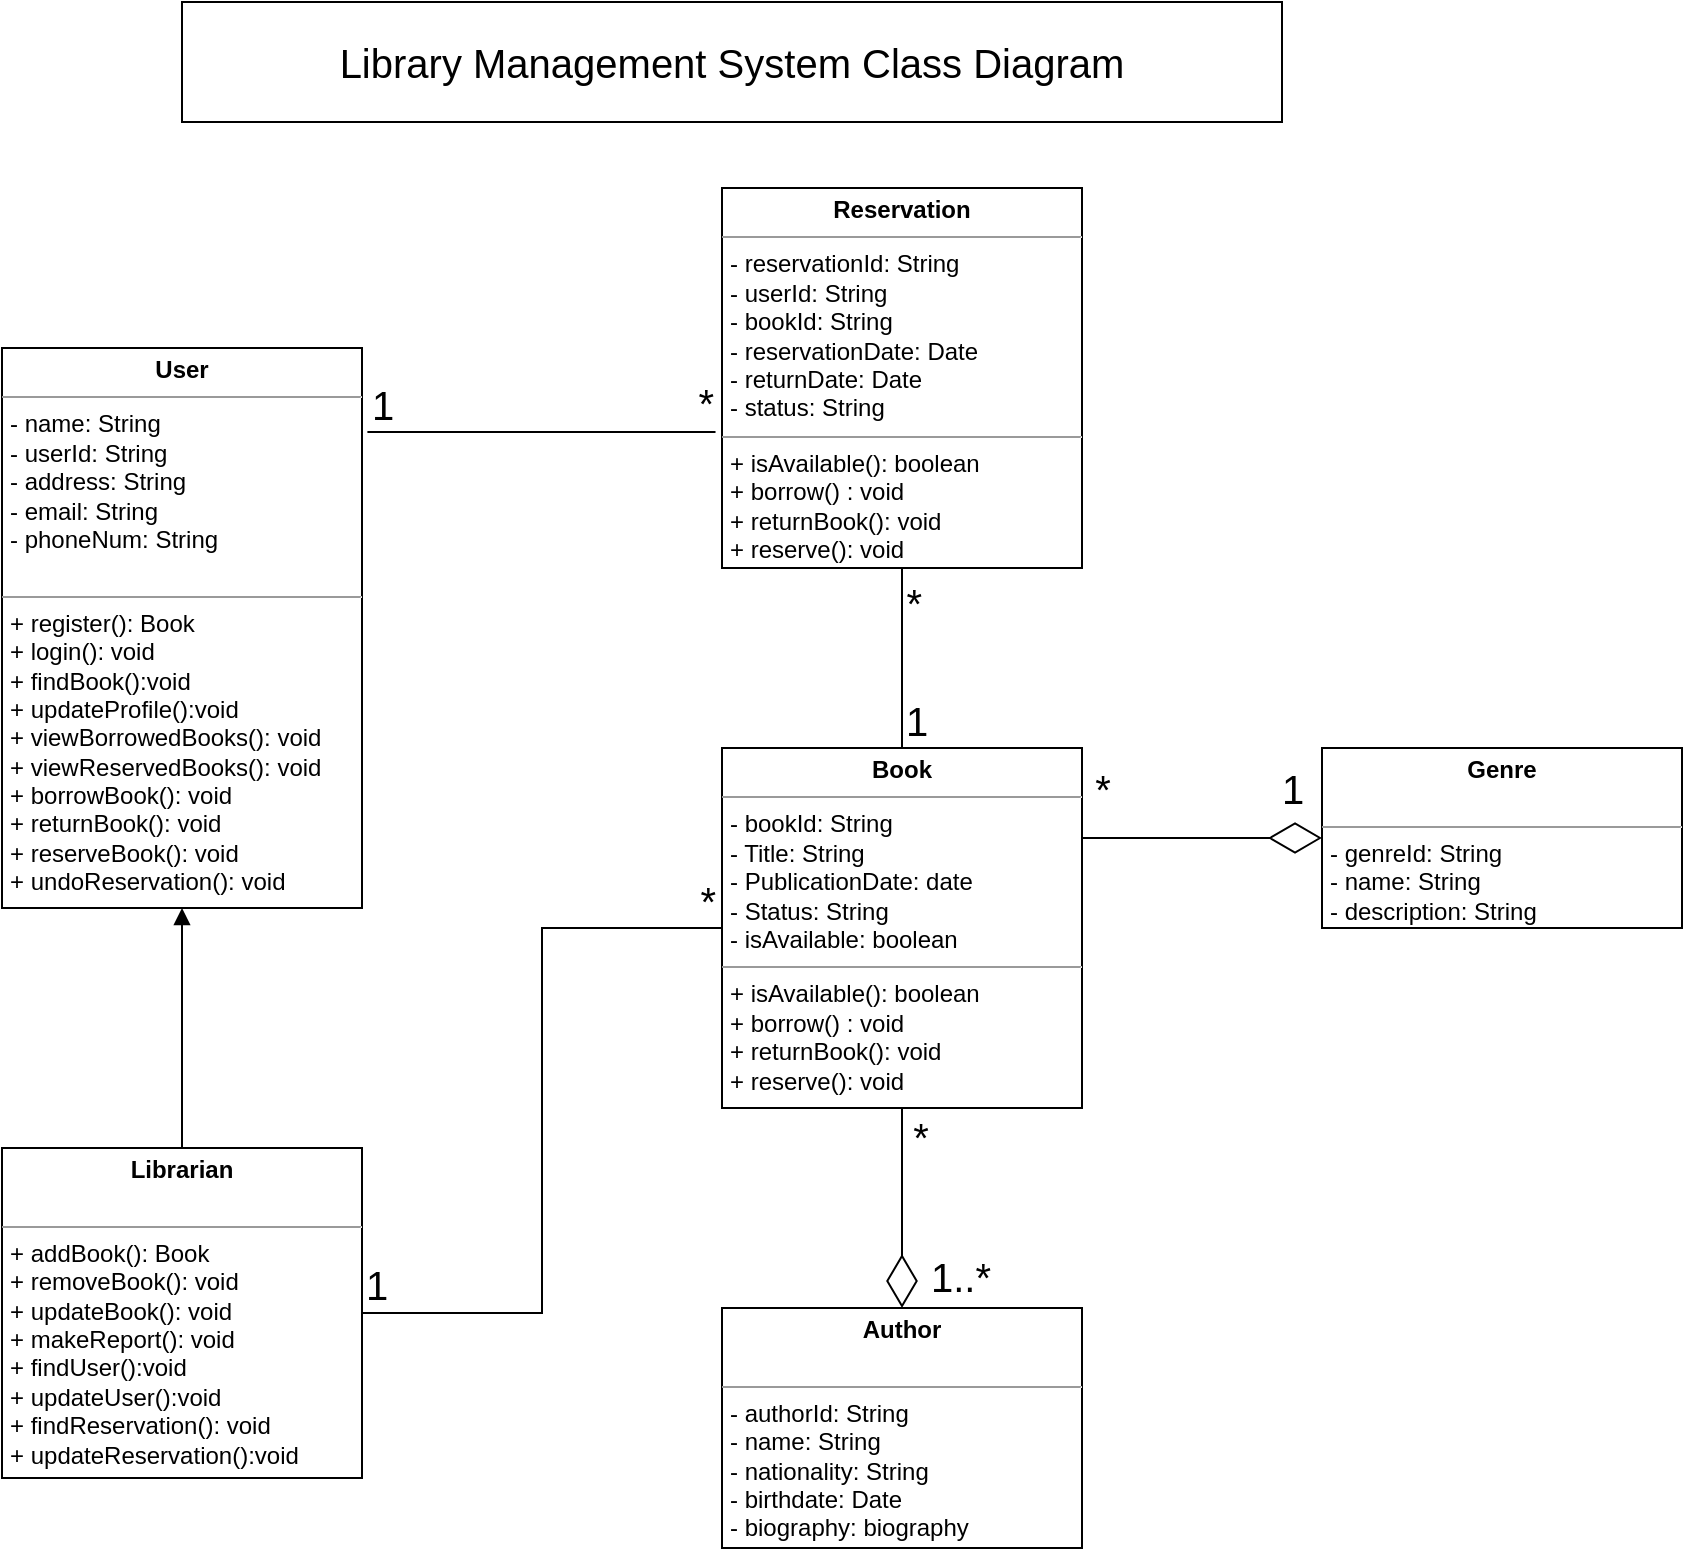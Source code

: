 <mxfile version="21.5.0" type="device">
  <diagram id="C5RBs43oDa-KdzZeNtuy" name="Page-1">
    <mxGraphModel dx="2200" dy="988" grid="1" gridSize="10" guides="1" tooltips="1" connect="1" arrows="1" fold="1" page="1" pageScale="1" pageWidth="827" pageHeight="1169" math="0" shadow="0">
      <root>
        <mxCell id="WIyWlLk6GJQsqaUBKTNV-0" />
        <mxCell id="WIyWlLk6GJQsqaUBKTNV-1" parent="WIyWlLk6GJQsqaUBKTNV-0" />
        <mxCell id="_z9-xV5HeE9Nc6WGG_bP-8" value="&lt;p style=&quot;margin:0px;margin-top:4px;text-align:center;&quot;&gt;&lt;b&gt;Book&lt;/b&gt;&lt;/p&gt;&lt;hr size=&quot;1&quot;&gt;&lt;p style=&quot;margin:0px;margin-left:4px;&quot;&gt;- bookId: String&lt;/p&gt;&lt;p style=&quot;margin:0px;margin-left:4px;&quot;&gt;- Title: String&lt;/p&gt;&lt;p style=&quot;margin:0px;margin-left:4px;&quot;&gt;- PublicationDate: date&lt;/p&gt;&lt;p style=&quot;margin:0px;margin-left:4px;&quot;&gt;- Status: String&lt;/p&gt;&lt;p style=&quot;margin:0px;margin-left:4px;&quot;&gt;- isAvailable: boolean&lt;/p&gt;&lt;hr size=&quot;1&quot;&gt;&lt;p style=&quot;margin:0px;margin-left:4px;&quot;&gt;+ isAvailable(): boolean&lt;/p&gt;&lt;p style=&quot;margin:0px;margin-left:4px;&quot;&gt;+ borrow() : void&lt;/p&gt;&lt;p style=&quot;margin:0px;margin-left:4px;&quot;&gt;+ returnBook(): void&lt;/p&gt;&lt;p style=&quot;margin:0px;margin-left:4px;&quot;&gt;+ reserve(): void&lt;/p&gt;" style="verticalAlign=top;align=left;overflow=fill;fontSize=12;fontFamily=Helvetica;html=1;whiteSpace=wrap;" vertex="1" parent="WIyWlLk6GJQsqaUBKTNV-1">
          <mxGeometry x="400" y="443" width="180" height="180" as="geometry" />
        </mxCell>
        <mxCell id="_z9-xV5HeE9Nc6WGG_bP-9" value="&lt;p style=&quot;margin:0px;margin-top:4px;text-align:center;&quot;&gt;&lt;b&gt;Reservation&lt;/b&gt;&lt;/p&gt;&lt;hr size=&quot;1&quot;&gt;&lt;p style=&quot;margin:0px;margin-left:4px;&quot;&gt;- reservationId: String&lt;br&gt;&lt;/p&gt;&lt;p style=&quot;margin:0px;margin-left:4px;&quot;&gt;- userId: String&lt;/p&gt;&lt;p style=&quot;margin:0px;margin-left:4px;&quot;&gt;- bookId: String&lt;/p&gt;&lt;p style=&quot;margin:0px;margin-left:4px;&quot;&gt;- reservationDate: Date&lt;/p&gt;&lt;p style=&quot;margin:0px;margin-left:4px;&quot;&gt;- returnDate: Date&lt;/p&gt;&lt;p style=&quot;margin:0px;margin-left:4px;&quot;&gt;- status: String&lt;/p&gt;&lt;hr size=&quot;1&quot;&gt;&lt;p style=&quot;margin:0px;margin-left:4px;&quot;&gt;+ isAvailable(): boolean&lt;/p&gt;&lt;p style=&quot;margin:0px;margin-left:4px;&quot;&gt;+ borrow() : void&lt;/p&gt;&lt;p style=&quot;margin:0px;margin-left:4px;&quot;&gt;+ returnBook(): void&lt;/p&gt;&lt;p style=&quot;margin:0px;margin-left:4px;&quot;&gt;+ reserve(): void&lt;/p&gt;" style="verticalAlign=top;align=left;overflow=fill;fontSize=12;fontFamily=Helvetica;html=1;whiteSpace=wrap;" vertex="1" parent="WIyWlLk6GJQsqaUBKTNV-1">
          <mxGeometry x="400" y="163" width="180" height="190" as="geometry" />
        </mxCell>
        <mxCell id="_z9-xV5HeE9Nc6WGG_bP-11" value="&lt;p style=&quot;margin:0px;margin-top:4px;text-align:center;&quot;&gt;&lt;b style=&quot;background-color: initial;&quot;&gt;Author&lt;/b&gt;&lt;/p&gt;&lt;br&gt;&lt;hr size=&quot;1&quot;&gt;&lt;p style=&quot;margin:0px;margin-left:4px;&quot;&gt;- authorId: String&lt;/p&gt;&lt;p style=&quot;margin:0px;margin-left:4px;&quot;&gt;- name: String&lt;/p&gt;&lt;p style=&quot;margin:0px;margin-left:4px;&quot;&gt;- nationality: String&lt;/p&gt;&lt;p style=&quot;margin:0px;margin-left:4px;&quot;&gt;- birthdate: Date&lt;/p&gt;&lt;p style=&quot;margin:0px;margin-left:4px;&quot;&gt;- biography: biography&lt;/p&gt;" style="verticalAlign=top;align=left;overflow=fill;fontSize=12;fontFamily=Helvetica;html=1;whiteSpace=wrap;" vertex="1" parent="WIyWlLk6GJQsqaUBKTNV-1">
          <mxGeometry x="400" y="723" width="180" height="120" as="geometry" />
        </mxCell>
        <mxCell id="_z9-xV5HeE9Nc6WGG_bP-12" value="&lt;p style=&quot;margin:0px;margin-top:4px;text-align:center;&quot;&gt;&lt;b&gt;Genre&lt;/b&gt;&lt;/p&gt;&lt;br&gt;&lt;hr size=&quot;1&quot;&gt;&lt;p style=&quot;margin:0px;margin-left:4px;&quot;&gt;- genreId: String&lt;/p&gt;&lt;p style=&quot;margin:0px;margin-left:4px;&quot;&gt;- name: String&lt;/p&gt;&lt;p style=&quot;margin:0px;margin-left:4px;&quot;&gt;- description: String&lt;/p&gt;&lt;p style=&quot;margin:0px;margin-left:4px;&quot;&gt;&lt;br&gt;&lt;/p&gt;" style="verticalAlign=top;align=left;overflow=fill;fontSize=12;fontFamily=Helvetica;html=1;whiteSpace=wrap;" vertex="1" parent="WIyWlLk6GJQsqaUBKTNV-1">
          <mxGeometry x="700" y="443" width="180" height="90" as="geometry" />
        </mxCell>
        <mxCell id="_z9-xV5HeE9Nc6WGG_bP-13" value="" style="html=1;verticalAlign=bottom;labelBackgroundColor=none;endArrow=block;endFill=1;rounded=0;exitX=0.5;exitY=0;exitDx=0;exitDy=0;entryX=0.5;entryY=1;entryDx=0;entryDy=0;" edge="1" parent="WIyWlLk6GJQsqaUBKTNV-1">
          <mxGeometry width="160" relative="1" as="geometry">
            <mxPoint x="130" y="643" as="sourcePoint" />
            <mxPoint x="130" y="523" as="targetPoint" />
          </mxGeometry>
        </mxCell>
        <mxCell id="_z9-xV5HeE9Nc6WGG_bP-15" value="" style="endArrow=diamondThin;endFill=0;endSize=24;html=1;rounded=0;exitX=1;exitY=0.25;exitDx=0;exitDy=0;entryX=0;entryY=0.5;entryDx=0;entryDy=0;" edge="1" parent="WIyWlLk6GJQsqaUBKTNV-1" source="_z9-xV5HeE9Nc6WGG_bP-8" target="_z9-xV5HeE9Nc6WGG_bP-12">
          <mxGeometry width="160" relative="1" as="geometry">
            <mxPoint x="580" y="593" as="sourcePoint" />
            <mxPoint x="740" y="593" as="targetPoint" />
          </mxGeometry>
        </mxCell>
        <mxCell id="_z9-xV5HeE9Nc6WGG_bP-26" value="*" style="edgeLabel;html=1;align=center;verticalAlign=middle;resizable=0;points=[];fontSize=20;" vertex="1" connectable="0" parent="_z9-xV5HeE9Nc6WGG_bP-15">
          <mxGeometry x="-0.368" y="1" relative="1" as="geometry">
            <mxPoint x="-28" y="-24" as="offset" />
          </mxGeometry>
        </mxCell>
        <mxCell id="_z9-xV5HeE9Nc6WGG_bP-27" value="1" style="edgeLabel;html=1;align=center;verticalAlign=middle;resizable=0;points=[];fontSize=20;" vertex="1" connectable="0" parent="_z9-xV5HeE9Nc6WGG_bP-15">
          <mxGeometry x="-0.368" y="1" relative="1" as="geometry">
            <mxPoint x="67" y="-24" as="offset" />
          </mxGeometry>
        </mxCell>
        <mxCell id="_z9-xV5HeE9Nc6WGG_bP-16" value="" style="endArrow=diamondThin;endFill=0;endSize=24;html=1;rounded=0;exitX=0.5;exitY=1;exitDx=0;exitDy=0;entryX=0.5;entryY=0;entryDx=0;entryDy=0;" edge="1" parent="WIyWlLk6GJQsqaUBKTNV-1" source="_z9-xV5HeE9Nc6WGG_bP-8" target="_z9-xV5HeE9Nc6WGG_bP-11">
          <mxGeometry width="160" relative="1" as="geometry">
            <mxPoint x="530" y="683" as="sourcePoint" />
            <mxPoint x="690" y="683" as="targetPoint" />
          </mxGeometry>
        </mxCell>
        <mxCell id="_z9-xV5HeE9Nc6WGG_bP-17" value="&lt;p style=&quot;margin:0px;margin-top:4px;text-align:center;&quot;&gt;&lt;b&gt;Librarian&lt;/b&gt;&lt;/p&gt;&lt;br&gt;&lt;hr size=&quot;1&quot;&gt;&lt;p style=&quot;margin:0px;margin-left:4px;&quot;&gt;+ addBook(): Book&lt;/p&gt;&lt;p style=&quot;margin:0px;margin-left:4px;&quot;&gt;+ removeBook(): void&lt;/p&gt;&lt;p style=&quot;margin:0px;margin-left:4px;&quot;&gt;+ updateBook(): void&lt;/p&gt;&lt;p style=&quot;margin:0px;margin-left:4px;&quot;&gt;+ makeReport(): void&lt;/p&gt;&lt;p style=&quot;margin:0px;margin-left:4px;&quot;&gt;+ findUser():void&lt;/p&gt;&lt;p style=&quot;margin:0px;margin-left:4px;&quot;&gt;+ updateUser():void&lt;/p&gt;&lt;p style=&quot;margin:0px;margin-left:4px;&quot;&gt;+ findReservation(): void&lt;/p&gt;&lt;p style=&quot;margin:0px;margin-left:4px;&quot;&gt;+ updateReservation():void&lt;/p&gt;" style="verticalAlign=top;align=left;overflow=fill;fontSize=12;fontFamily=Helvetica;html=1;whiteSpace=wrap;" vertex="1" parent="WIyWlLk6GJQsqaUBKTNV-1">
          <mxGeometry x="40" y="643" width="180" height="165" as="geometry" />
        </mxCell>
        <mxCell id="_z9-xV5HeE9Nc6WGG_bP-18" value="&lt;p style=&quot;margin:0px;margin-top:4px;text-align:center;&quot;&gt;&lt;b&gt;User&lt;/b&gt;&lt;/p&gt;&lt;hr size=&quot;1&quot;&gt;&lt;p style=&quot;margin:0px;margin-left:4px;&quot;&gt;- name: String&lt;/p&gt;&lt;p style=&quot;margin:0px;margin-left:4px;&quot;&gt;- userId: String&lt;/p&gt;&lt;p style=&quot;margin:0px;margin-left:4px;&quot;&gt;- address: String&lt;/p&gt;&lt;p style=&quot;margin:0px;margin-left:4px;&quot;&gt;- email: String&lt;/p&gt;&lt;p style=&quot;margin:0px;margin-left:4px;&quot;&gt;- phoneNum: String&lt;/p&gt;&lt;p style=&quot;margin:0px;margin-left:4px;&quot;&gt;&lt;br&gt;&lt;/p&gt;&lt;hr size=&quot;1&quot;&gt;&lt;p style=&quot;margin:0px;margin-left:4px;&quot;&gt;+ register(): Book&lt;/p&gt;&lt;p style=&quot;margin:0px;margin-left:4px;&quot;&gt;+ login(): void&lt;/p&gt;&lt;p style=&quot;margin:0px;margin-left:4px;&quot;&gt;+ findBook():void&lt;/p&gt;&lt;p style=&quot;margin:0px;margin-left:4px;&quot;&gt;+ updateProfile():void&lt;/p&gt;&lt;p style=&quot;margin:0px;margin-left:4px;&quot;&gt;+ viewBorrowedBooks(): void&lt;/p&gt;&lt;p style=&quot;margin:0px;margin-left:4px;&quot;&gt;+ viewReservedBooks(): void&lt;/p&gt;&lt;p style=&quot;margin:0px;margin-left:4px;&quot;&gt;+ borrowBook(): void&lt;/p&gt;&lt;p style=&quot;margin:0px;margin-left:4px;&quot;&gt;+ returnBook(): void&lt;/p&gt;&lt;p style=&quot;margin:0px;margin-left:4px;&quot;&gt;+ reserveBook(): void&lt;/p&gt;&lt;p style=&quot;margin:0px;margin-left:4px;&quot;&gt;+ undoReservation(): void&lt;/p&gt;" style="verticalAlign=top;align=left;overflow=fill;fontSize=12;fontFamily=Helvetica;html=1;whiteSpace=wrap;" vertex="1" parent="WIyWlLk6GJQsqaUBKTNV-1">
          <mxGeometry x="40" y="243" width="180" height="280" as="geometry" />
        </mxCell>
        <mxCell id="_z9-xV5HeE9Nc6WGG_bP-19" value="" style="endArrow=none;html=1;edgeStyle=orthogonalEdgeStyle;rounded=0;exitX=1.015;exitY=0.15;exitDx=0;exitDy=0;exitPerimeter=0;entryX=-0.018;entryY=0.642;entryDx=0;entryDy=0;entryPerimeter=0;" edge="1" parent="WIyWlLk6GJQsqaUBKTNV-1" source="_z9-xV5HeE9Nc6WGG_bP-18" target="_z9-xV5HeE9Nc6WGG_bP-9">
          <mxGeometry relative="1" as="geometry">
            <mxPoint x="280" y="363" as="sourcePoint" />
            <mxPoint x="440" y="363" as="targetPoint" />
          </mxGeometry>
        </mxCell>
        <mxCell id="_z9-xV5HeE9Nc6WGG_bP-20" value="1" style="edgeLabel;resizable=0;html=1;align=left;verticalAlign=bottom;fontSize=20;" connectable="0" vertex="1" parent="_z9-xV5HeE9Nc6WGG_bP-19">
          <mxGeometry x="-1" relative="1" as="geometry" />
        </mxCell>
        <mxCell id="_z9-xV5HeE9Nc6WGG_bP-21" value="*" style="edgeLabel;resizable=0;html=1;align=right;verticalAlign=bottom;fontSize=20;" connectable="0" vertex="1" parent="_z9-xV5HeE9Nc6WGG_bP-19">
          <mxGeometry x="1" relative="1" as="geometry" />
        </mxCell>
        <mxCell id="_z9-xV5HeE9Nc6WGG_bP-22" value="" style="endArrow=none;html=1;edgeStyle=orthogonalEdgeStyle;rounded=0;exitX=0.5;exitY=0;exitDx=0;exitDy=0;entryX=0.5;entryY=1;entryDx=0;entryDy=0;" edge="1" parent="WIyWlLk6GJQsqaUBKTNV-1" source="_z9-xV5HeE9Nc6WGG_bP-8" target="_z9-xV5HeE9Nc6WGG_bP-9">
          <mxGeometry relative="1" as="geometry">
            <mxPoint x="239" y="413" as="sourcePoint" />
            <mxPoint x="413" y="413" as="targetPoint" />
          </mxGeometry>
        </mxCell>
        <mxCell id="_z9-xV5HeE9Nc6WGG_bP-23" value="1" style="edgeLabel;resizable=0;html=1;align=left;verticalAlign=bottom;fontSize=20;" connectable="0" vertex="1" parent="_z9-xV5HeE9Nc6WGG_bP-22">
          <mxGeometry x="-1" relative="1" as="geometry" />
        </mxCell>
        <mxCell id="_z9-xV5HeE9Nc6WGG_bP-24" value="*" style="edgeLabel;resizable=0;html=1;align=right;verticalAlign=bottom;fontSize=20;" connectable="0" vertex="1" parent="_z9-xV5HeE9Nc6WGG_bP-22">
          <mxGeometry x="1" relative="1" as="geometry">
            <mxPoint x="10" y="31" as="offset" />
          </mxGeometry>
        </mxCell>
        <mxCell id="_z9-xV5HeE9Nc6WGG_bP-28" value="" style="endArrow=none;html=1;edgeStyle=orthogonalEdgeStyle;rounded=0;exitX=1;exitY=0.5;exitDx=0;exitDy=0;entryX=0;entryY=0.5;entryDx=0;entryDy=0;" edge="1" parent="WIyWlLk6GJQsqaUBKTNV-1" source="_z9-xV5HeE9Nc6WGG_bP-17" target="_z9-xV5HeE9Nc6WGG_bP-8">
          <mxGeometry relative="1" as="geometry">
            <mxPoint x="200.3" y="563.02" as="sourcePoint" />
            <mxPoint x="374.3" y="563.02" as="targetPoint" />
          </mxGeometry>
        </mxCell>
        <mxCell id="_z9-xV5HeE9Nc6WGG_bP-29" value="1" style="edgeLabel;resizable=0;html=1;align=left;verticalAlign=bottom;fontSize=20;" connectable="0" vertex="1" parent="_z9-xV5HeE9Nc6WGG_bP-28">
          <mxGeometry x="-1" relative="1" as="geometry" />
        </mxCell>
        <mxCell id="_z9-xV5HeE9Nc6WGG_bP-30" value="*" style="edgeLabel;resizable=0;html=1;align=right;verticalAlign=bottom;fontSize=20;" connectable="0" vertex="1" parent="_z9-xV5HeE9Nc6WGG_bP-28">
          <mxGeometry x="1" relative="1" as="geometry">
            <mxPoint x="-3" as="offset" />
          </mxGeometry>
        </mxCell>
        <mxCell id="_z9-xV5HeE9Nc6WGG_bP-31" value="*" style="edgeLabel;html=1;align=center;verticalAlign=middle;resizable=0;points=[];fontSize=20;" vertex="1" connectable="0" parent="WIyWlLk6GJQsqaUBKTNV-1">
          <mxGeometry x="599.778" y="473" as="geometry">
            <mxPoint x="-101" y="164" as="offset" />
          </mxGeometry>
        </mxCell>
        <mxCell id="_z9-xV5HeE9Nc6WGG_bP-32" value="1..*" style="edgeLabel;html=1;align=center;verticalAlign=middle;resizable=0;points=[];fontSize=20;" vertex="1" connectable="0" parent="WIyWlLk6GJQsqaUBKTNV-1">
          <mxGeometry x="619.998" y="543" as="geometry">
            <mxPoint x="-101" y="164" as="offset" />
          </mxGeometry>
        </mxCell>
        <mxCell id="_z9-xV5HeE9Nc6WGG_bP-33" value="Library Management System Class Diagram" style="rounded=0;whiteSpace=wrap;html=1;fontSize=20;" vertex="1" parent="WIyWlLk6GJQsqaUBKTNV-1">
          <mxGeometry x="130" y="70" width="550" height="60" as="geometry" />
        </mxCell>
      </root>
    </mxGraphModel>
  </diagram>
</mxfile>
